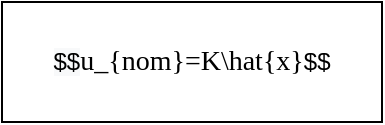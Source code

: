 <mxfile version="19.0.1" type="github">
  <diagram id="tbIs7_zxPiCUBtNt8pD9" name="Page-1">
    <mxGraphModel dx="946" dy="545" grid="1" gridSize="10" guides="1" tooltips="1" connect="1" arrows="1" fold="1" page="1" pageScale="1" pageWidth="827" pageHeight="1169" math="1" shadow="0">
      <root>
        <mxCell id="0" />
        <mxCell id="1" parent="0" />
        <mxCell id="2wxGk8W6uLtnZNQW2f2--1" value="&lt;div style=&quot;text-align: center;&quot;&gt;&lt;span style=&quot;text-align: left; background-color: rgb(248, 249, 250);&quot;&gt;$$&lt;/span&gt;&lt;span style=&quot;font-family: &amp;quot;PingFang SC&amp;quot;, &amp;quot;Comic Sans MS&amp;quot;, 微软雅黑; font-size: 14px; text-align: left; background-color: rgb(255, 255, 255);&quot;&gt;u_{nom}=K\hat{x}&lt;/span&gt;&lt;span style=&quot;background-color: initial;&quot;&gt;$$&lt;/span&gt;&lt;/div&gt;" style="rounded=0;whiteSpace=wrap;html=1;" vertex="1" parent="1">
          <mxGeometry x="140" y="170" width="190" height="60" as="geometry" />
        </mxCell>
      </root>
    </mxGraphModel>
  </diagram>
</mxfile>
